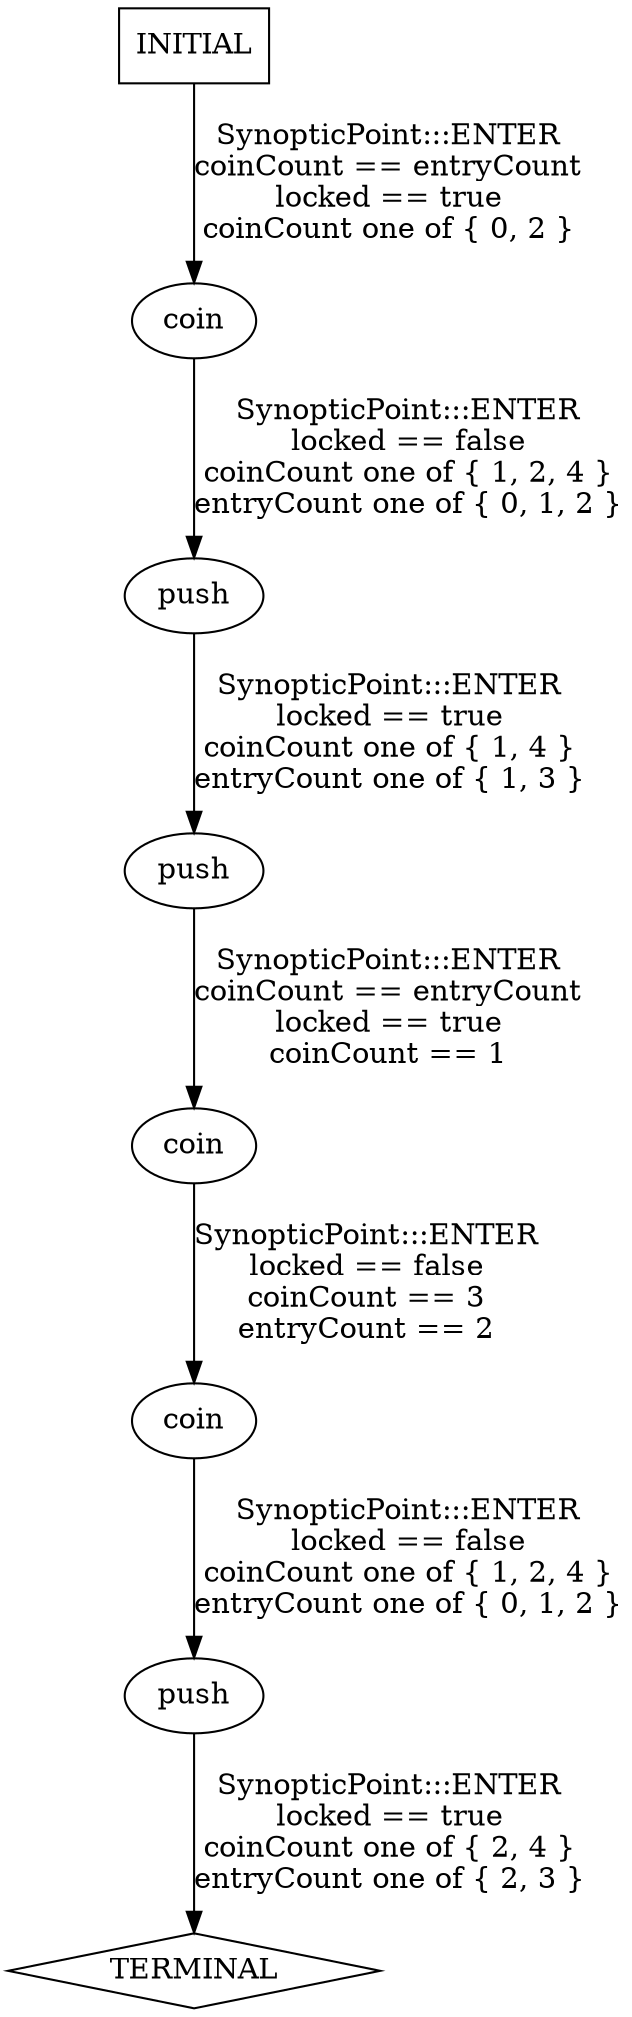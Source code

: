 digraph {
  0 [label="coin"];
  1 [label="coin"];
  2 [label="coin"];
  3 [label="push"];
  4 [label="push"];
  5 [label="push"];
  6 [label="TERMINAL",shape=diamond];
  7 [label="INITIAL",shape=box];
0->3 [label="SynopticPoint:::ENTER\nlocked == false\ncoinCount one of { 1, 2, 4 }\nentryCount one of { 0, 1, 2 }\n",];
1->2 [label="SynopticPoint:::ENTER\nlocked == false\ncoinCount == 3\nentryCount == 2\n",];
2->5 [label="SynopticPoint:::ENTER\nlocked == false\ncoinCount one of { 1, 2, 4 }\nentryCount one of { 0, 1, 2 }\n",];
3->4 [label="SynopticPoint:::ENTER\nlocked == true\ncoinCount one of { 1, 4 }\nentryCount one of { 1, 3 }\n",];
4->1 [label="SynopticPoint:::ENTER\ncoinCount == entryCount\nlocked == true\ncoinCount == 1\n",];
5->6 [label="SynopticPoint:::ENTER\nlocked == true\ncoinCount one of { 2, 4 }\nentryCount one of { 2, 3 }\n",];
7->0 [label="SynopticPoint:::ENTER\ncoinCount == entryCount\nlocked == true\ncoinCount one of { 0, 2 }\n",];
} // digraph {
